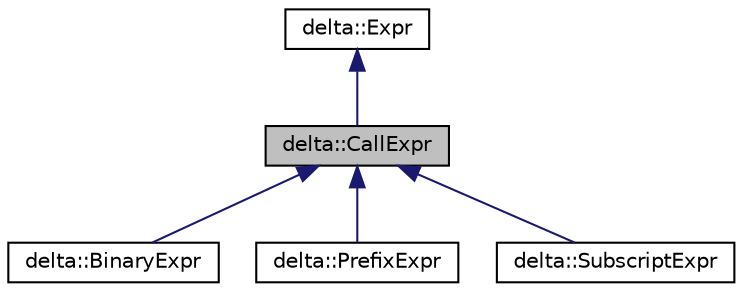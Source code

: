 digraph "delta::CallExpr"
{
  edge [fontname="Helvetica",fontsize="10",labelfontname="Helvetica",labelfontsize="10"];
  node [fontname="Helvetica",fontsize="10",shape=record];
  Node0 [label="delta::CallExpr",height=0.2,width=0.4,color="black", fillcolor="grey75", style="filled", fontcolor="black"];
  Node1 -> Node0 [dir="back",color="midnightblue",fontsize="10",style="solid",fontname="Helvetica"];
  Node1 [label="delta::Expr",height=0.2,width=0.4,color="black", fillcolor="white", style="filled",URL="$classdelta_1_1_expr.html"];
  Node0 -> Node2 [dir="back",color="midnightblue",fontsize="10",style="solid",fontname="Helvetica"];
  Node2 [label="delta::BinaryExpr",height=0.2,width=0.4,color="black", fillcolor="white", style="filled",URL="$classdelta_1_1_binary_expr.html"];
  Node0 -> Node3 [dir="back",color="midnightblue",fontsize="10",style="solid",fontname="Helvetica"];
  Node3 [label="delta::PrefixExpr",height=0.2,width=0.4,color="black", fillcolor="white", style="filled",URL="$classdelta_1_1_prefix_expr.html"];
  Node0 -> Node4 [dir="back",color="midnightblue",fontsize="10",style="solid",fontname="Helvetica"];
  Node4 [label="delta::SubscriptExpr",height=0.2,width=0.4,color="black", fillcolor="white", style="filled",URL="$classdelta_1_1_subscript_expr.html",tooltip="An array element access expression using the element&#39;s index in brackets, e.g. &#39;array[index]&#39;. "];
}
